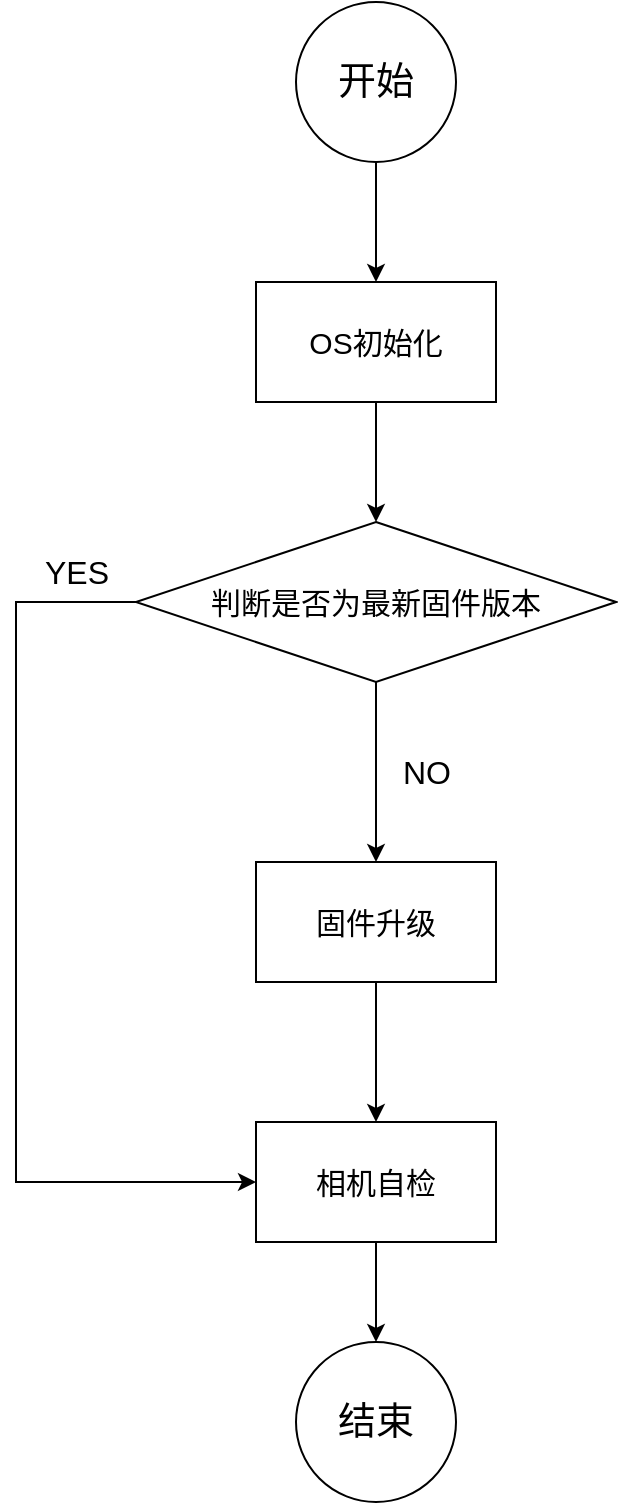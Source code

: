 <mxfile version="27.2.0" pages="2">
  <diagram name="第 1 页" id="yZyDt1y-efaeejEObVMK">
    <mxGraphModel dx="1570" dy="898" grid="1" gridSize="10" guides="1" tooltips="1" connect="1" arrows="1" fold="1" page="1" pageScale="1" pageWidth="827" pageHeight="1169" math="0" shadow="0">
      <root>
        <mxCell id="0" />
        <mxCell id="1" parent="0" />
        <mxCell id="9n7C_mGwbzYfOD_0BtjY-5" value="" style="edgeStyle=orthogonalEdgeStyle;rounded=0;orthogonalLoop=1;jettySize=auto;html=1;" edge="1" parent="1" source="9n7C_mGwbzYfOD_0BtjY-1" target="9n7C_mGwbzYfOD_0BtjY-4">
          <mxGeometry relative="1" as="geometry" />
        </mxCell>
        <mxCell id="9n7C_mGwbzYfOD_0BtjY-1" value="&lt;font style=&quot;font-size: 19px;&quot;&gt;开始&lt;/font&gt;" style="ellipse;whiteSpace=wrap;html=1;aspect=fixed;" vertex="1" parent="1">
          <mxGeometry x="250" y="130" width="80" height="80" as="geometry" />
        </mxCell>
        <mxCell id="9n7C_mGwbzYfOD_0BtjY-4" value="OS初始化" style="whiteSpace=wrap;html=1;fontSize=15;" vertex="1" parent="1">
          <mxGeometry x="230" y="270" width="120" height="60" as="geometry" />
        </mxCell>
        <mxCell id="9n7C_mGwbzYfOD_0BtjY-9" value="" style="edgeStyle=orthogonalEdgeStyle;rounded=0;orthogonalLoop=1;jettySize=auto;html=1;exitX=0.5;exitY=1;exitDx=0;exitDy=0;" edge="1" parent="1" source="9n7C_mGwbzYfOD_0BtjY-4" target="9n7C_mGwbzYfOD_0BtjY-8">
          <mxGeometry relative="1" as="geometry">
            <mxPoint x="290" y="470" as="sourcePoint" />
          </mxGeometry>
        </mxCell>
        <mxCell id="9n7C_mGwbzYfOD_0BtjY-11" value="" style="edgeStyle=orthogonalEdgeStyle;rounded=0;orthogonalLoop=1;jettySize=auto;html=1;" edge="1" parent="1" source="9n7C_mGwbzYfOD_0BtjY-8" target="9n7C_mGwbzYfOD_0BtjY-10">
          <mxGeometry relative="1" as="geometry" />
        </mxCell>
        <mxCell id="9n7C_mGwbzYfOD_0BtjY-15" style="edgeStyle=orthogonalEdgeStyle;rounded=0;orthogonalLoop=1;jettySize=auto;html=1;exitX=0;exitY=0.5;exitDx=0;exitDy=0;entryX=0;entryY=0.5;entryDx=0;entryDy=0;" edge="1" parent="1" source="9n7C_mGwbzYfOD_0BtjY-8" target="9n7C_mGwbzYfOD_0BtjY-13">
          <mxGeometry relative="1" as="geometry">
            <Array as="points">
              <mxPoint x="110" y="430" />
              <mxPoint x="110" y="720" />
            </Array>
          </mxGeometry>
        </mxCell>
        <mxCell id="9n7C_mGwbzYfOD_0BtjY-8" value="判断是否为最新固件版本" style="rhombus;whiteSpace=wrap;html=1;fontSize=15;" vertex="1" parent="1">
          <mxGeometry x="170" y="390" width="240" height="80" as="geometry" />
        </mxCell>
        <mxCell id="9n7C_mGwbzYfOD_0BtjY-14" value="" style="edgeStyle=orthogonalEdgeStyle;rounded=0;orthogonalLoop=1;jettySize=auto;html=1;" edge="1" parent="1" source="9n7C_mGwbzYfOD_0BtjY-10" target="9n7C_mGwbzYfOD_0BtjY-13">
          <mxGeometry relative="1" as="geometry" />
        </mxCell>
        <mxCell id="9n7C_mGwbzYfOD_0BtjY-10" value="固件升级" style="whiteSpace=wrap;html=1;fontSize=15;" vertex="1" parent="1">
          <mxGeometry x="230" y="560" width="120" height="60" as="geometry" />
        </mxCell>
        <mxCell id="9n7C_mGwbzYfOD_0BtjY-20" value="" style="edgeStyle=orthogonalEdgeStyle;rounded=0;orthogonalLoop=1;jettySize=auto;html=1;" edge="1" parent="1" source="9n7C_mGwbzYfOD_0BtjY-13" target="9n7C_mGwbzYfOD_0BtjY-19">
          <mxGeometry relative="1" as="geometry" />
        </mxCell>
        <mxCell id="9n7C_mGwbzYfOD_0BtjY-13" value="相机自检" style="whiteSpace=wrap;html=1;fontSize=15;" vertex="1" parent="1">
          <mxGeometry x="230" y="690" width="120" height="60" as="geometry" />
        </mxCell>
        <mxCell id="9n7C_mGwbzYfOD_0BtjY-17" value="NO" style="text;html=1;align=center;verticalAlign=middle;resizable=0;points=[];autosize=1;strokeColor=none;fillColor=none;fontSize=16;" vertex="1" parent="1">
          <mxGeometry x="290" y="500" width="50" height="30" as="geometry" />
        </mxCell>
        <mxCell id="9n7C_mGwbzYfOD_0BtjY-18" value="YES" style="text;html=1;align=center;verticalAlign=middle;resizable=0;points=[];autosize=1;strokeColor=none;fillColor=none;fontSize=16;" vertex="1" parent="1">
          <mxGeometry x="110" y="400" width="60" height="30" as="geometry" />
        </mxCell>
        <mxCell id="9n7C_mGwbzYfOD_0BtjY-19" value="&lt;font style=&quot;font-size: 19px;&quot;&gt;结束&lt;/font&gt;" style="ellipse;whiteSpace=wrap;html=1;aspect=fixed;" vertex="1" parent="1">
          <mxGeometry x="250" y="800" width="80" height="80" as="geometry" />
        </mxCell>
      </root>
    </mxGraphModel>
  </diagram>
  <diagram id="xs-cNXfWL2bTYAYPPogR" name="第 2 页">
    <mxGraphModel dx="1570" dy="898" grid="1" gridSize="10" guides="1" tooltips="1" connect="1" arrows="1" fold="1" page="1" pageScale="1" pageWidth="827" pageHeight="1169" math="0" shadow="0">
      <root>
        <mxCell id="0" />
        <mxCell id="1" parent="0" />
        <mxCell id="hb0vH0gjw2rjKEfB51dk-4" value="" style="edgeStyle=orthogonalEdgeStyle;rounded=0;orthogonalLoop=1;jettySize=auto;html=1;" edge="1" parent="1" source="hb0vH0gjw2rjKEfB51dk-2" target="hb0vH0gjw2rjKEfB51dk-3">
          <mxGeometry relative="1" as="geometry" />
        </mxCell>
        <mxCell id="hb0vH0gjw2rjKEfB51dk-2" value="开始" style="ellipse;whiteSpace=wrap;html=1;" vertex="1" parent="1">
          <mxGeometry x="100" y="110" width="90" height="90" as="geometry" />
        </mxCell>
        <mxCell id="hb0vH0gjw2rjKEfB51dk-7" value="" style="edgeStyle=orthogonalEdgeStyle;rounded=0;orthogonalLoop=1;jettySize=auto;html=1;" edge="1" parent="1" source="hb0vH0gjw2rjKEfB51dk-3" target="hb0vH0gjw2rjKEfB51dk-5">
          <mxGeometry relative="1" as="geometry" />
        </mxCell>
        <mxCell id="hb0vH0gjw2rjKEfB51dk-9" value="" style="edgeStyle=orthogonalEdgeStyle;rounded=0;orthogonalLoop=1;jettySize=auto;html=1;entryX=1;entryY=0.5;entryDx=0;entryDy=0;" edge="1" parent="1" source="hb0vH0gjw2rjKEfB51dk-3" target="hb0vH0gjw2rjKEfB51dk-14">
          <mxGeometry relative="1" as="geometry">
            <mxPoint x="440" y="410" as="targetPoint" />
            <Array as="points">
              <mxPoint x="400" y="310" />
              <mxPoint x="400" y="720" />
            </Array>
          </mxGeometry>
        </mxCell>
        <mxCell id="hb0vH0gjw2rjKEfB51dk-3" value="是否为bootloader设备" style="rhombus;whiteSpace=wrap;html=1;" vertex="1" parent="1">
          <mxGeometry x="65" y="270" width="160" height="80" as="geometry" />
        </mxCell>
        <mxCell id="hb0vH0gjw2rjKEfB51dk-13" value="" style="edgeStyle=orthogonalEdgeStyle;rounded=0;orthogonalLoop=1;jettySize=auto;html=1;" edge="1" parent="1" source="hb0vH0gjw2rjKEfB51dk-5" target="hb0vH0gjw2rjKEfB51dk-12">
          <mxGeometry relative="1" as="geometry" />
        </mxCell>
        <mxCell id="hb0vH0gjw2rjKEfB51dk-5" value="读取内参" style="rounded=0;whiteSpace=wrap;html=1;" vertex="1" parent="1">
          <mxGeometry x="85" y="410" width="120" height="60" as="geometry" />
        </mxCell>
        <mxCell id="hb0vH0gjw2rjKEfB51dk-6" value="&lt;font style=&quot;font-size: 25px;&quot;&gt;固件升级&lt;/font&gt;" style="text;html=1;align=center;verticalAlign=middle;resizable=0;points=[];autosize=1;strokeColor=none;fillColor=none;fontStyle=1" vertex="1" parent="1">
          <mxGeometry x="85" y="30" width="120" height="40" as="geometry" />
        </mxCell>
        <mxCell id="hb0vH0gjw2rjKEfB51dk-10" value="Yes" style="text;html=1;align=center;verticalAlign=middle;resizable=0;points=[];autosize=1;strokeColor=none;fillColor=none;" vertex="1" parent="1">
          <mxGeometry x="280" y="280" width="40" height="30" as="geometry" />
        </mxCell>
        <mxCell id="hb0vH0gjw2rjKEfB51dk-11" value="No" style="text;html=1;align=center;verticalAlign=middle;resizable=0;points=[];autosize=1;strokeColor=none;fillColor=none;" vertex="1" parent="1">
          <mxGeometry x="160" y="360" width="40" height="30" as="geometry" />
        </mxCell>
        <mxCell id="hb0vH0gjw2rjKEfB51dk-15" value="" style="edgeStyle=orthogonalEdgeStyle;rounded=0;orthogonalLoop=1;jettySize=auto;html=1;" edge="1" parent="1" source="hb0vH0gjw2rjKEfB51dk-12" target="hb0vH0gjw2rjKEfB51dk-14">
          <mxGeometry relative="1" as="geometry" />
        </mxCell>
        <mxCell id="hb0vH0gjw2rjKEfB51dk-12" value="备份内参文件" style="rounded=0;whiteSpace=wrap;html=1;" vertex="1" parent="1">
          <mxGeometry x="85" y="550" width="120" height="60" as="geometry" />
        </mxCell>
        <mxCell id="hb0vH0gjw2rjKEfB51dk-17" value="" style="edgeStyle=orthogonalEdgeStyle;rounded=0;orthogonalLoop=1;jettySize=auto;html=1;" edge="1" parent="1" source="hb0vH0gjw2rjKEfB51dk-14" target="hb0vH0gjw2rjKEfB51dk-16">
          <mxGeometry relative="1" as="geometry" />
        </mxCell>
        <mxCell id="hb0vH0gjw2rjKEfB51dk-14" value="烧录固件" style="rounded=0;whiteSpace=wrap;html=1;" vertex="1" parent="1">
          <mxGeometry x="85" y="690" width="120" height="60" as="geometry" />
        </mxCell>
        <mxCell id="hb0vH0gjw2rjKEfB51dk-19" value="" style="edgeStyle=orthogonalEdgeStyle;rounded=0;orthogonalLoop=1;jettySize=auto;html=1;" edge="1" parent="1" source="hb0vH0gjw2rjKEfB51dk-16" target="hb0vH0gjw2rjKEfB51dk-18">
          <mxGeometry relative="1" as="geometry" />
        </mxCell>
        <mxCell id="hb0vH0gjw2rjKEfB51dk-16" value="写入设备serial SN" style="rounded=0;whiteSpace=wrap;html=1;" vertex="1" parent="1">
          <mxGeometry x="85" y="830" width="120" height="60" as="geometry" />
        </mxCell>
        <mxCell id="hb0vH0gjw2rjKEfB51dk-21" value="" style="edgeStyle=orthogonalEdgeStyle;rounded=0;orthogonalLoop=1;jettySize=auto;html=1;" edge="1" parent="1" source="hb0vH0gjw2rjKEfB51dk-18" target="hb0vH0gjw2rjKEfB51dk-20">
          <mxGeometry relative="1" as="geometry" />
        </mxCell>
        <mxCell id="hb0vH0gjw2rjKEfB51dk-18" value="写入内参" style="rounded=0;whiteSpace=wrap;html=1;" vertex="1" parent="1">
          <mxGeometry x="85" y="970" width="120" height="60" as="geometry" />
        </mxCell>
        <mxCell id="hb0vH0gjw2rjKEfB51dk-23" value="" style="edgeStyle=orthogonalEdgeStyle;rounded=0;orthogonalLoop=1;jettySize=auto;html=1;" edge="1" parent="1" source="hb0vH0gjw2rjKEfB51dk-20" target="hb0vH0gjw2rjKEfB51dk-22">
          <mxGeometry relative="1" as="geometry" />
        </mxCell>
        <mxCell id="hb0vH0gjw2rjKEfB51dk-20" value="重启设备" style="rounded=0;whiteSpace=wrap;html=1;" vertex="1" parent="1">
          <mxGeometry x="85" y="1110" width="120" height="60" as="geometry" />
        </mxCell>
        <mxCell id="hb0vH0gjw2rjKEfB51dk-22" value="完成" style="ellipse;whiteSpace=wrap;html=1;rounded=0;" vertex="1" parent="1">
          <mxGeometry x="105" y="1240" width="80" height="80" as="geometry" />
        </mxCell>
      </root>
    </mxGraphModel>
  </diagram>
</mxfile>
